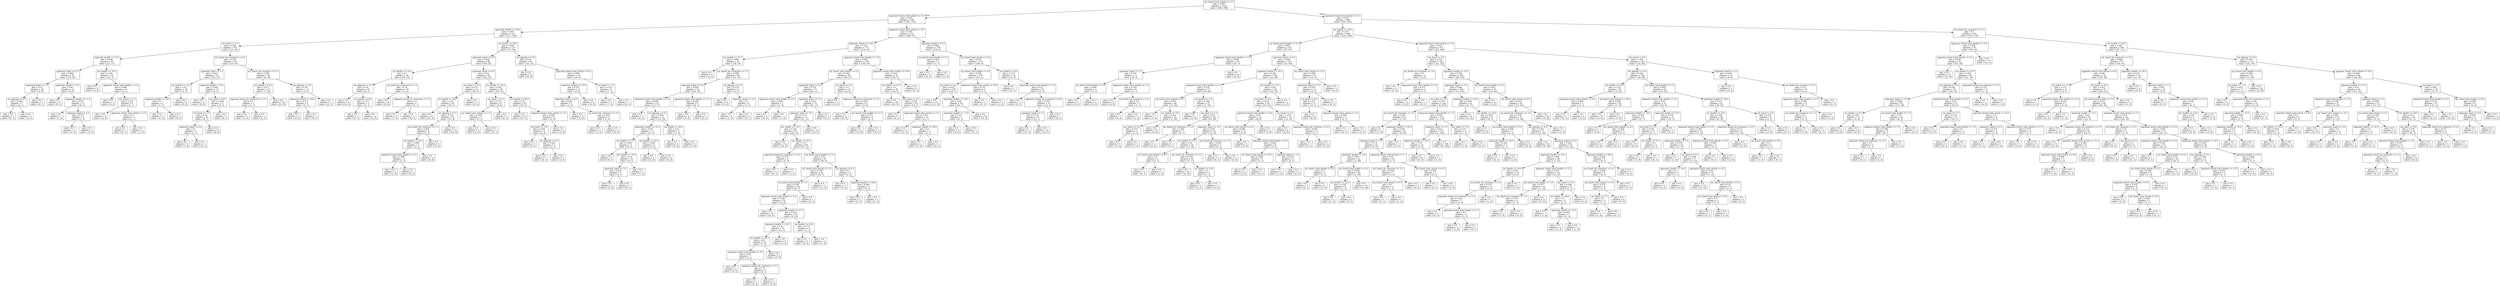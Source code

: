 digraph Tree {
node [shape=box] ;
0 [label="my_board_total_attack <= 3.5\ngini = 0.495\nsamples = 1434\nvalue = [644, 790]"] ;
1 [label="opponent_board_total_attack <= 4.5\ngini = 0.407\nsamples = 546\nvalue = [391, 155]"] ;
0 -> 1 [labeldistance=2.5, labelangle=45, headlabel="True"] ;
2 [label="opponent_health <= 20.5\ngini = 0.499\nsamples = 215\nvalue = [111, 104]"] ;
1 -> 2 ;
3 [label="my_hand <= 2.5\ngini = 0.464\nsamples = 101\nvalue = [37, 64]"] ;
2 -> 3 ;
4 [label="opponent_health <= 13.5\ngini = 0.489\nsamples = 40\nvalue = [23, 17]"] ;
3 -> 4 ;
5 [label="opponent_hand <= 2.5\ngini = 0.486\nsamples = 24\nvalue = [10, 14]"] ;
4 -> 5 ;
6 [label="opponent_hand <= 0.5\ngini = 0.32\nsamples = 10\nvalue = [2, 8]"] ;
5 -> 6 ;
7 [label="me_playing <= 0.5\ngini = 0.444\nsamples = 3\nvalue = [2, 1]"] ;
6 -> 7 ;
8 [label="gini = 0.0\nsamples = 1\nvalue = [0, 1]"] ;
7 -> 8 ;
9 [label="gini = 0.0\nsamples = 2\nvalue = [2, 0]"] ;
7 -> 9 ;
10 [label="gini = 0.0\nsamples = 7\nvalue = [0, 7]"] ;
6 -> 10 ;
11 [label="opponent_health <= 4.5\ngini = 0.49\nsamples = 14\nvalue = [8, 6]"] ;
5 -> 11 ;
12 [label="gini = 0.0\nsamples = 3\nvalue = [0, 3]"] ;
11 -> 12 ;
13 [label="opponent_health <= 11.0\ngini = 0.397\nsamples = 11\nvalue = [8, 3]"] ;
11 -> 13 ;
14 [label="gini = 0.0\nsamples = 7\nvalue = [7, 0]"] ;
13 -> 14 ;
15 [label="opponent_hand <= 4.5\ngini = 0.375\nsamples = 4\nvalue = [1, 3]"] ;
13 -> 15 ;
16 [label="gini = 0.0\nsamples = 1\nvalue = [1, 0]"] ;
15 -> 16 ;
17 [label="gini = 0.0\nsamples = 3\nvalue = [0, 3]"] ;
15 -> 17 ;
18 [label="my_health <= 21.0\ngini = 0.305\nsamples = 16\nvalue = [13, 3]"] ;
4 -> 18 ;
19 [label="gini = 0.0\nsamples = 8\nvalue = [8, 0]"] ;
18 -> 19 ;
20 [label="opponent_board_total_health <= 1.0\ngini = 0.469\nsamples = 8\nvalue = [5, 3]"] ;
18 -> 20 ;
21 [label="gini = 0.0\nsamples = 2\nvalue = [0, 2]"] ;
20 -> 21 ;
22 [label="my_hand <= 1.5\ngini = 0.278\nsamples = 6\nvalue = [5, 1]"] ;
20 -> 22 ;
23 [label="gini = 0.0\nsamples = 4\nvalue = [4, 0]"] ;
22 -> 23 ;
24 [label="opponent_board_total_attack <= 3.5\ngini = 0.5\nsamples = 2\nvalue = [1, 1]"] ;
22 -> 24 ;
25 [label="gini = 0.0\nsamples = 1\nvalue = [0, 1]"] ;
24 -> 25 ;
26 [label="gini = 0.0\nsamples = 1\nvalue = [1, 0]"] ;
24 -> 26 ;
27 [label="my_board_nb_creatures <= 0.5\ngini = 0.354\nsamples = 61\nvalue = [14, 47]"] ;
3 -> 27 ;
28 [label="opponent_hand <= 3.5\ngini = 0.491\nsamples = 23\nvalue = [10, 13]"] ;
27 -> 28 ;
29 [label="my_health <= 13.5\ngini = 0.18\nsamples = 10\nvalue = [1, 9]"] ;
28 -> 29 ;
30 [label="opponent_health <= 19.5\ngini = 0.5\nsamples = 2\nvalue = [1, 1]"] ;
29 -> 30 ;
31 [label="gini = 0.0\nsamples = 1\nvalue = [1, 0]"] ;
30 -> 31 ;
32 [label="gini = 0.0\nsamples = 1\nvalue = [0, 1]"] ;
30 -> 32 ;
33 [label="gini = 0.0\nsamples = 8\nvalue = [0, 8]"] ;
29 -> 33 ;
34 [label="opponent_health <= 8.5\ngini = 0.426\nsamples = 13\nvalue = [9, 4]"] ;
28 -> 34 ;
35 [label="gini = 0.0\nsamples = 2\nvalue = [0, 2]"] ;
34 -> 35 ;
36 [label="my_hand <= 8.0\ngini = 0.298\nsamples = 11\nvalue = [9, 2]"] ;
34 -> 36 ;
37 [label="my_hand <= 3.5\ngini = 0.18\nsamples = 10\nvalue = [9, 1]"] ;
36 -> 37 ;
38 [label="opponent_hand <= 5.0\ngini = 0.5\nsamples = 2\nvalue = [1, 1]"] ;
37 -> 38 ;
39 [label="gini = 0.0\nsamples = 1\nvalue = [1, 0]"] ;
38 -> 39 ;
40 [label="gini = 0.0\nsamples = 1\nvalue = [0, 1]"] ;
38 -> 40 ;
41 [label="gini = 0.0\nsamples = 8\nvalue = [8, 0]"] ;
37 -> 41 ;
42 [label="gini = 0.0\nsamples = 1\nvalue = [0, 1]"] ;
36 -> 42 ;
43 [label="my_board_nb_creatures <= 1.5\ngini = 0.188\nsamples = 38\nvalue = [4, 34]"] ;
27 -> 43 ;
44 [label="my_health <= 8.0\ngini = 0.071\nsamples = 27\nvalue = [1, 26]"] ;
43 -> 44 ;
45 [label="opponent_board_nb_creatures <= 1.0\ngini = 0.5\nsamples = 2\nvalue = [1, 1]"] ;
44 -> 45 ;
46 [label="gini = 0.0\nsamples = 1\nvalue = [1, 0]"] ;
45 -> 46 ;
47 [label="gini = 0.0\nsamples = 1\nvalue = [0, 1]"] ;
45 -> 47 ;
48 [label="gini = 0.0\nsamples = 25\nvalue = [0, 25]"] ;
44 -> 48 ;
49 [label="me_playing <= 0.5\ngini = 0.397\nsamples = 11\nvalue = [3, 8]"] ;
43 -> 49 ;
50 [label="opponent_health <= 18.0\ngini = 0.375\nsamples = 4\nvalue = [3, 1]"] ;
49 -> 50 ;
51 [label="gini = 0.0\nsamples = 3\nvalue = [3, 0]"] ;
50 -> 51 ;
52 [label="gini = 0.0\nsamples = 1\nvalue = [0, 1]"] ;
50 -> 52 ;
53 [label="gini = 0.0\nsamples = 7\nvalue = [0, 7]"] ;
49 -> 53 ;
54 [label="my_health <= 28.5\ngini = 0.456\nsamples = 114\nvalue = [74, 40]"] ;
2 -> 54 ;
55 [label="opponent_hand <= 2.5\ngini = 0.404\nsamples = 89\nvalue = [64, 25]"] ;
54 -> 55 ;
56 [label="my_health <= 14.0\ngini = 0.5\nsamples = 20\nvalue = [10, 10]"] ;
55 -> 56 ;
57 [label="me_playing <= 0.5\ngini = 0.18\nsamples = 10\nvalue = [9, 1]"] ;
56 -> 57 ;
58 [label="gini = 0.0\nsamples = 6\nvalue = [6, 0]"] ;
57 -> 58 ;
59 [label="my_health <= 8.0\ngini = 0.375\nsamples = 4\nvalue = [3, 1]"] ;
57 -> 59 ;
60 [label="gini = 0.0\nsamples = 1\nvalue = [0, 1]"] ;
59 -> 60 ;
61 [label="gini = 0.0\nsamples = 3\nvalue = [3, 0]"] ;
59 -> 61 ;
62 [label="my_board_nb_creatures <= 1.5\ngini = 0.18\nsamples = 10\nvalue = [1, 9]"] ;
56 -> 62 ;
63 [label="gini = 0.0\nsamples = 8\nvalue = [0, 8]"] ;
62 -> 63 ;
64 [label="opponent_board_nb_creatures <= 1.5\ngini = 0.5\nsamples = 2\nvalue = [1, 1]"] ;
62 -> 64 ;
65 [label="gini = 0.0\nsamples = 1\nvalue = [1, 0]"] ;
64 -> 65 ;
66 [label="gini = 0.0\nsamples = 1\nvalue = [0, 1]"] ;
64 -> 66 ;
67 [label="opponent_hand <= 4.5\ngini = 0.34\nsamples = 69\nvalue = [54, 15]"] ;
55 -> 67 ;
68 [label="my_hand <= 6.5\ngini = 0.214\nsamples = 41\nvalue = [36, 5]"] ;
67 -> 68 ;
69 [label="my_health <= 20.5\ngini = 0.18\nsamples = 40\nvalue = [36, 4]"] ;
68 -> 69 ;
70 [label="gini = 0.0\nsamples = 21\nvalue = [21, 0]"] ;
69 -> 70 ;
71 [label="me_playing <= 0.5\ngini = 0.332\nsamples = 19\nvalue = [15, 4]"] ;
69 -> 71 ;
72 [label="my_board_nb_creatures <= 1.5\ngini = 0.494\nsamples = 9\nvalue = [5, 4]"] ;
71 -> 72 ;
73 [label="my_health <= 23.5\ngini = 0.408\nsamples = 7\nvalue = [5, 2]"] ;
72 -> 73 ;
74 [label="opponent_board_total_health <= 2.5\ngini = 0.444\nsamples = 3\nvalue = [1, 2]"] ;
73 -> 74 ;
75 [label="gini = 0.0\nsamples = 1\nvalue = [1, 0]"] ;
74 -> 75 ;
76 [label="gini = 0.0\nsamples = 2\nvalue = [0, 2]"] ;
74 -> 76 ;
77 [label="gini = 0.0\nsamples = 4\nvalue = [4, 0]"] ;
73 -> 77 ;
78 [label="gini = 0.0\nsamples = 2\nvalue = [0, 2]"] ;
72 -> 78 ;
79 [label="gini = 0.0\nsamples = 10\nvalue = [10, 0]"] ;
71 -> 79 ;
80 [label="gini = 0.0\nsamples = 1\nvalue = [0, 1]"] ;
68 -> 80 ;
81 [label="my_health <= 16.5\ngini = 0.459\nsamples = 28\nvalue = [18, 10]"] ;
67 -> 81 ;
82 [label="my_hand <= 5.5\ngini = 0.375\nsamples = 8\nvalue = [2, 6]"] ;
81 -> 82 ;
83 [label="my_board_total_attack <= 1.0\ngini = 0.444\nsamples = 3\nvalue = [2, 1]"] ;
82 -> 83 ;
84 [label="gini = 0.0\nsamples = 2\nvalue = [2, 0]"] ;
83 -> 84 ;
85 [label="gini = 0.0\nsamples = 1\nvalue = [0, 1]"] ;
83 -> 85 ;
86 [label="gini = 0.0\nsamples = 5\nvalue = [0, 5]"] ;
82 -> 86 ;
87 [label="my_health <= 26.5\ngini = 0.32\nsamples = 20\nvalue = [16, 4]"] ;
81 -> 87 ;
88 [label="gini = 0.0\nsamples = 11\nvalue = [11, 0]"] ;
87 -> 88 ;
89 [label="opponent_board_total_attack <= 3.5\ngini = 0.494\nsamples = 9\nvalue = [5, 4]"] ;
87 -> 89 ;
90 [label="my_hand <= 5.0\ngini = 0.444\nsamples = 6\nvalue = [2, 4]"] ;
89 -> 90 ;
91 [label="gini = 0.0\nsamples = 3\nvalue = [0, 3]"] ;
90 -> 91 ;
92 [label="me_playing <= 0.5\ngini = 0.444\nsamples = 3\nvalue = [2, 1]"] ;
90 -> 92 ;
93 [label="gini = 0.0\nsamples = 1\nvalue = [0, 1]"] ;
92 -> 93 ;
94 [label="gini = 0.0\nsamples = 2\nvalue = [2, 0]"] ;
92 -> 94 ;
95 [label="gini = 0.0\nsamples = 3\nvalue = [3, 0]"] ;
89 -> 95 ;
96 [label="me_playing <= 0.5\ngini = 0.48\nsamples = 25\nvalue = [10, 15]"] ;
54 -> 96 ;
97 [label="gini = 0.0\nsamples = 6\nvalue = [0, 6]"] ;
96 -> 97 ;
98 [label="opponent_board_total_attack <= 0.5\ngini = 0.499\nsamples = 19\nvalue = [10, 9]"] ;
96 -> 98 ;
99 [label="opponent_health <= 27.0\ngini = 0.397\nsamples = 11\nvalue = [3, 8]"] ;
98 -> 99 ;
100 [label="opponent_hand <= 4.5\ngini = 0.48\nsamples = 5\nvalue = [3, 2]"] ;
99 -> 100 ;
101 [label="gini = 0.0\nsamples = 2\nvalue = [2, 0]"] ;
100 -> 101 ;
102 [label="my_board_nb_creatures <= 0.5\ngini = 0.444\nsamples = 3\nvalue = [1, 2]"] ;
100 -> 102 ;
103 [label="gini = 0.0\nsamples = 1\nvalue = [1, 0]"] ;
102 -> 103 ;
104 [label="gini = 0.0\nsamples = 2\nvalue = [0, 2]"] ;
102 -> 104 ;
105 [label="gini = 0.0\nsamples = 6\nvalue = [0, 6]"] ;
99 -> 105 ;
106 [label="my_hand <= 7.5\ngini = 0.219\nsamples = 8\nvalue = [7, 1]"] ;
98 -> 106 ;
107 [label="gini = 0.0\nsamples = 7\nvalue = [7, 0]"] ;
106 -> 107 ;
108 [label="gini = 0.0\nsamples = 1\nvalue = [0, 1]"] ;
106 -> 108 ;
109 [label="opponent_board_total_attack <= 8.5\ngini = 0.261\nsamples = 331\nvalue = [280, 51]"] ;
1 -> 109 ;
110 [label="opponent_health <= 16.5\ngini = 0.374\nsamples = 173\nvalue = [130, 43]"] ;
109 -> 110 ;
111 [label="my_health <= 11.5\ngini = 0.488\nsamples = 45\nvalue = [26, 19]"] ;
110 -> 111 ;
112 [label="gini = 0.0\nsamples = 5\nvalue = [5, 0]"] ;
111 -> 112 ;
113 [label="my_board_nb_creatures <= 1.5\ngini = 0.499\nsamples = 40\nvalue = [21, 19]"] ;
111 -> 113 ;
114 [label="opponent_hand <= 4.5\ngini = 0.484\nsamples = 34\nvalue = [20, 14]"] ;
113 -> 114 ;
115 [label="opponent_board_total_health <= 4.5\ngini = 0.499\nsamples = 25\nvalue = [12, 13]"] ;
114 -> 115 ;
116 [label="gini = 0.0\nsamples = 3\nvalue = [0, 3]"] ;
115 -> 116 ;
117 [label="me_playing <= 0.5\ngini = 0.496\nsamples = 22\nvalue = [12, 10]"] ;
115 -> 117 ;
118 [label="opponent_health <= 12.5\ngini = 0.457\nsamples = 17\nvalue = [11, 6]"] ;
117 -> 118 ;
119 [label="my_health <= 13.5\ngini = 0.298\nsamples = 11\nvalue = [9, 2]"] ;
118 -> 119 ;
120 [label="gini = 0.0\nsamples = 1\nvalue = [0, 1]"] ;
119 -> 120 ;
121 [label="my_health <= 16.5\ngini = 0.18\nsamples = 10\nvalue = [9, 1]"] ;
119 -> 121 ;
122 [label="opponent_hand <= 2.5\ngini = 0.444\nsamples = 3\nvalue = [2, 1]"] ;
121 -> 122 ;
123 [label="gini = 0.0\nsamples = 2\nvalue = [2, 0]"] ;
122 -> 123 ;
124 [label="gini = 0.0\nsamples = 1\nvalue = [0, 1]"] ;
122 -> 124 ;
125 [label="gini = 0.0\nsamples = 7\nvalue = [7, 0]"] ;
121 -> 125 ;
126 [label="my_health <= 18.5\ngini = 0.444\nsamples = 6\nvalue = [2, 4]"] ;
118 -> 126 ;
127 [label="gini = 0.0\nsamples = 2\nvalue = [2, 0]"] ;
126 -> 127 ;
128 [label="gini = 0.0\nsamples = 4\nvalue = [0, 4]"] ;
126 -> 128 ;
129 [label="my_health <= 20.5\ngini = 0.32\nsamples = 5\nvalue = [1, 4]"] ;
117 -> 129 ;
130 [label="gini = 0.0\nsamples = 4\nvalue = [0, 4]"] ;
129 -> 130 ;
131 [label="gini = 0.0\nsamples = 1\nvalue = [1, 0]"] ;
129 -> 131 ;
132 [label="opponent_board_total_health <= 11.5\ngini = 0.198\nsamples = 9\nvalue = [8, 1]"] ;
114 -> 132 ;
133 [label="gini = 0.0\nsamples = 8\nvalue = [8, 0]"] ;
132 -> 133 ;
134 [label="gini = 0.0\nsamples = 1\nvalue = [0, 1]"] ;
132 -> 134 ;
135 [label="me_playing <= 0.5\ngini = 0.278\nsamples = 6\nvalue = [1, 5]"] ;
113 -> 135 ;
136 [label="gini = 0.0\nsamples = 4\nvalue = [0, 4]"] ;
135 -> 136 ;
137 [label="opponent_hand <= 3.0\ngini = 0.5\nsamples = 2\nvalue = [1, 1]"] ;
135 -> 137 ;
138 [label="gini = 0.0\nsamples = 1\nvalue = [1, 0]"] ;
137 -> 138 ;
139 [label="gini = 0.0\nsamples = 1\nvalue = [0, 1]"] ;
137 -> 139 ;
140 [label="opponent_board_total_health <= 7.5\ngini = 0.305\nsamples = 128\nvalue = [104, 24]"] ;
110 -> 140 ;
141 [label="my_board_total_health <= 4.5\ngini = 0.361\nsamples = 89\nvalue = [68, 21]"] ;
140 -> 141 ;
142 [label="opponent_hand <= 0.5\ngini = 0.314\nsamples = 77\nvalue = [62, 15]"] ;
141 -> 142 ;
143 [label="opponent_board_total_health <= 6.5\ngini = 0.444\nsamples = 3\nvalue = [1, 2]"] ;
142 -> 143 ;
144 [label="gini = 0.0\nsamples = 2\nvalue = [0, 2]"] ;
143 -> 144 ;
145 [label="gini = 0.0\nsamples = 1\nvalue = [1, 0]"] ;
143 -> 145 ;
146 [label="opponent_hand <= 7.5\ngini = 0.29\nsamples = 74\nvalue = [61, 13]"] ;
142 -> 146 ;
147 [label="opponent_hand <= 5.5\ngini = 0.275\nsamples = 73\nvalue = [61, 12]"] ;
146 -> 147 ;
148 [label="my_health <= 13.5\ngini = 0.316\nsamples = 61\nvalue = [49, 12]"] ;
147 -> 148 ;
149 [label="gini = 0.0\nsamples = 12\nvalue = [12, 0]"] ;
148 -> 149 ;
150 [label="my_health <= 14.5\ngini = 0.37\nsamples = 49\nvalue = [37, 12]"] ;
148 -> 150 ;
151 [label="opponent_board_nb_creatures <= 6.0\ngini = 0.375\nsamples = 4\nvalue = [1, 3]"] ;
150 -> 151 ;
152 [label="gini = 0.0\nsamples = 3\nvalue = [0, 3]"] ;
151 -> 152 ;
153 [label="gini = 0.0\nsamples = 1\nvalue = [1, 0]"] ;
151 -> 153 ;
154 [label="my_board_total_health <= 3.5\ngini = 0.32\nsamples = 45\nvalue = [36, 9]"] ;
150 -> 154 ;
155 [label="my_board_total_attack <= 1.5\ngini = 0.283\nsamples = 41\nvalue = [34, 7]"] ;
154 -> 155 ;
156 [label="my_board_total_health <= 1.5\ngini = 0.358\nsamples = 30\nvalue = [23, 7]"] ;
155 -> 156 ;
157 [label="opponent_board_total_attack <= 5.5\ngini = 0.328\nsamples = 29\nvalue = [23, 6]"] ;
156 -> 157 ;
158 [label="gini = 0.0\nsamples = 10\nvalue = [10, 0]"] ;
157 -> 158 ;
159 [label="opponent_health <= 27.5\ngini = 0.432\nsamples = 19\nvalue = [13, 6]"] ;
157 -> 159 ;
160 [label="opponent_health <= 24.5\ngini = 0.32\nsamples = 15\nvalue = [12, 3]"] ;
159 -> 160 ;
161 [label="my_health <= 25.5\ngini = 0.42\nsamples = 10\nvalue = [7, 3]"] ;
160 -> 161 ;
162 [label="opponent_board_total_health <= 5.5\ngini = 0.49\nsamples = 7\nvalue = [4, 3]"] ;
161 -> 162 ;
163 [label="gini = 0.0\nsamples = 2\nvalue = [0, 2]"] ;
162 -> 163 ;
164 [label="opponent_board_nb_creatures <= 2.5\ngini = 0.32\nsamples = 5\nvalue = [4, 1]"] ;
162 -> 164 ;
165 [label="gini = 0.0\nsamples = 1\nvalue = [0, 1]"] ;
164 -> 165 ;
166 [label="gini = 0.0\nsamples = 4\nvalue = [4, 0]"] ;
164 -> 166 ;
167 [label="gini = 0.0\nsamples = 3\nvalue = [3, 0]"] ;
161 -> 167 ;
168 [label="gini = 0.0\nsamples = 5\nvalue = [5, 0]"] ;
160 -> 168 ;
169 [label="my_health <= 23.0\ngini = 0.375\nsamples = 4\nvalue = [1, 3]"] ;
159 -> 169 ;
170 [label="gini = 0.0\nsamples = 3\nvalue = [0, 3]"] ;
169 -> 170 ;
171 [label="gini = 0.0\nsamples = 1\nvalue = [1, 0]"] ;
169 -> 171 ;
172 [label="gini = 0.0\nsamples = 1\nvalue = [0, 1]"] ;
156 -> 172 ;
173 [label="gini = 0.0\nsamples = 11\nvalue = [11, 0]"] ;
155 -> 173 ;
174 [label="me_playing <= 0.5\ngini = 0.5\nsamples = 4\nvalue = [2, 2]"] ;
154 -> 174 ;
175 [label="gini = 0.0\nsamples = 1\nvalue = [1, 0]"] ;
174 -> 175 ;
176 [label="opponent_health <= 29.0\ngini = 0.444\nsamples = 3\nvalue = [1, 2]"] ;
174 -> 176 ;
177 [label="gini = 0.0\nsamples = 2\nvalue = [0, 2]"] ;
176 -> 177 ;
178 [label="gini = 0.0\nsamples = 1\nvalue = [1, 0]"] ;
176 -> 178 ;
179 [label="gini = 0.0\nsamples = 12\nvalue = [12, 0]"] ;
147 -> 179 ;
180 [label="gini = 0.0\nsamples = 1\nvalue = [0, 1]"] ;
146 -> 180 ;
181 [label="my_hand <= 2.5\ngini = 0.5\nsamples = 12\nvalue = [6, 6]"] ;
141 -> 181 ;
182 [label="gini = 0.0\nsamples = 3\nvalue = [3, 0]"] ;
181 -> 182 ;
183 [label="opponent_board_nb_creatures <= 2.5\ngini = 0.444\nsamples = 9\nvalue = [3, 6]"] ;
181 -> 183 ;
184 [label="gini = 0.0\nsamples = 5\nvalue = [0, 5]"] ;
183 -> 184 ;
185 [label="my_board_total_health <= 11.5\ngini = 0.375\nsamples = 4\nvalue = [3, 1]"] ;
183 -> 185 ;
186 [label="gini = 0.0\nsamples = 3\nvalue = [3, 0]"] ;
185 -> 186 ;
187 [label="gini = 0.0\nsamples = 1\nvalue = [0, 1]"] ;
185 -> 187 ;
188 [label="opponent_board_total_health <= 18.0\ngini = 0.142\nsamples = 39\nvalue = [36, 3]"] ;
140 -> 188 ;
189 [label="my_health <= 21.5\ngini = 0.1\nsamples = 38\nvalue = [36, 2]"] ;
188 -> 189 ;
190 [label="gini = 0.0\nsamples = 24\nvalue = [24, 0]"] ;
189 -> 190 ;
191 [label="my_hand <= 2.5\ngini = 0.245\nsamples = 14\nvalue = [12, 2]"] ;
189 -> 191 ;
192 [label="gini = 0.0\nsamples = 1\nvalue = [0, 1]"] ;
191 -> 192 ;
193 [label="opponent_board_total_attack <= 7.5\ngini = 0.142\nsamples = 13\nvalue = [12, 1]"] ;
191 -> 193 ;
194 [label="gini = 0.0\nsamples = 11\nvalue = [11, 0]"] ;
193 -> 194 ;
195 [label="opponent_health <= 29.0\ngini = 0.5\nsamples = 2\nvalue = [1, 1]"] ;
193 -> 195 ;
196 [label="gini = 0.0\nsamples = 1\nvalue = [1, 0]"] ;
195 -> 196 ;
197 [label="gini = 0.0\nsamples = 1\nvalue = [0, 1]"] ;
195 -> 197 ;
198 [label="gini = 0.0\nsamples = 1\nvalue = [0, 1]"] ;
188 -> 198 ;
199 [label="opponent_health <= 4.5\ngini = 0.096\nsamples = 158\nvalue = [150, 8]"] ;
109 -> 199 ;
200 [label="my_board_total_health <= 3.5\ngini = 0.444\nsamples = 3\nvalue = [1, 2]"] ;
199 -> 200 ;
201 [label="gini = 0.0\nsamples = 2\nvalue = [0, 2]"] ;
200 -> 201 ;
202 [label="gini = 0.0\nsamples = 1\nvalue = [1, 0]"] ;
200 -> 202 ;
203 [label="my_board_total_attack <= 2.5\ngini = 0.074\nsamples = 155\nvalue = [149, 6]"] ;
199 -> 203 ;
204 [label="my_board_total_health <= 4.5\ngini = 0.028\nsamples = 139\nvalue = [137, 2]"] ;
203 -> 204 ;
205 [label="my_hand <= 6.5\ngini = 0.015\nsamples = 135\nvalue = [134, 1]"] ;
204 -> 205 ;
206 [label="gini = 0.0\nsamples = 111\nvalue = [111, 0]"] ;
205 -> 206 ;
207 [label="opponent_health <= 19.5\ngini = 0.08\nsamples = 24\nvalue = [23, 1]"] ;
205 -> 207 ;
208 [label="opponent_health <= 17.0\ngini = 0.32\nsamples = 5\nvalue = [4, 1]"] ;
207 -> 208 ;
209 [label="gini = 0.0\nsamples = 4\nvalue = [4, 0]"] ;
208 -> 209 ;
210 [label="gini = 0.0\nsamples = 1\nvalue = [0, 1]"] ;
208 -> 210 ;
211 [label="gini = 0.0\nsamples = 19\nvalue = [19, 0]"] ;
207 -> 211 ;
212 [label="opponent_board_total_attack <= 10.0\ngini = 0.375\nsamples = 4\nvalue = [3, 1]"] ;
204 -> 212 ;
213 [label="gini = 0.0\nsamples = 1\nvalue = [0, 1]"] ;
212 -> 213 ;
214 [label="gini = 0.0\nsamples = 3\nvalue = [3, 0]"] ;
212 -> 214 ;
215 [label="my_health <= 8.5\ngini = 0.375\nsamples = 16\nvalue = [12, 4]"] ;
203 -> 215 ;
216 [label="gini = 0.0\nsamples = 1\nvalue = [0, 1]"] ;
215 -> 216 ;
217 [label="opponent_board_total_health <= 7.0\ngini = 0.32\nsamples = 15\nvalue = [12, 3]"] ;
215 -> 217 ;
218 [label="gini = 0.0\nsamples = 1\nvalue = [0, 1]"] ;
217 -> 218 ;
219 [label="opponent_board_nb_creatures <= 6.0\ngini = 0.245\nsamples = 14\nvalue = [12, 2]"] ;
217 -> 219 ;
220 [label="opponent_hand <= 1.5\ngini = 0.142\nsamples = 13\nvalue = [12, 1]"] ;
219 -> 220 ;
221 [label="gini = 0.0\nsamples = 1\nvalue = [0, 1]"] ;
220 -> 221 ;
222 [label="gini = 0.0\nsamples = 12\nvalue = [12, 0]"] ;
220 -> 222 ;
223 [label="gini = 0.0\nsamples = 1\nvalue = [0, 1]"] ;
219 -> 223 ;
224 [label="opponent_board_total_attack <= 5.5\ngini = 0.407\nsamples = 888\nvalue = [253, 635]"] ;
0 -> 224 [labeldistance=2.5, labelangle=-45, headlabel="False"] ;
225 [label="my_health <= 16.5\ngini = 0.297\nsamples = 606\nvalue = [110, 496]"] ;
224 -> 225 ;
226 [label="my_board_total_health <= 4.5\ngini = 0.455\nsamples = 134\nvalue = [47, 87]"] ;
225 -> 226 ;
227 [label="opponent_board_total_health <= 1.5\ngini = 0.266\nsamples = 19\nvalue = [16, 3]"] ;
226 -> 227 ;
228 [label="opponent_hand <= 1.5\ngini = 0.397\nsamples = 11\nvalue = [8, 3]"] ;
227 -> 228 ;
229 [label="my_board_total_health <= 2.5\ngini = 0.444\nsamples = 3\nvalue = [1, 2]"] ;
228 -> 229 ;
230 [label="gini = 0.0\nsamples = 1\nvalue = [1, 0]"] ;
229 -> 230 ;
231 [label="gini = 0.0\nsamples = 2\nvalue = [0, 2]"] ;
229 -> 231 ;
232 [label="opponent_board_total_attack <= 1.5\ngini = 0.219\nsamples = 8\nvalue = [7, 1]"] ;
228 -> 232 ;
233 [label="gini = 0.0\nsamples = 6\nvalue = [6, 0]"] ;
232 -> 233 ;
234 [label="my_board_nb_creatures <= 3.0\ngini = 0.5\nsamples = 2\nvalue = [1, 1]"] ;
232 -> 234 ;
235 [label="gini = 0.0\nsamples = 1\nvalue = [0, 1]"] ;
234 -> 235 ;
236 [label="gini = 0.0\nsamples = 1\nvalue = [1, 0]"] ;
234 -> 236 ;
237 [label="gini = 0.0\nsamples = 8\nvalue = [8, 0]"] ;
227 -> 237 ;
238 [label="opponent_hand <= 4.5\ngini = 0.394\nsamples = 115\nvalue = [31, 84]"] ;
226 -> 238 ;
239 [label="opponent_health <= 25.5\ngini = 0.329\nsamples = 101\nvalue = [21, 80]"] ;
238 -> 239 ;
240 [label="opponent_board_total_health <= 1.5\ngini = 0.216\nsamples = 73\nvalue = [9, 64]"] ;
239 -> 240 ;
241 [label="my_board_total_attack <= 4.5\ngini = 0.083\nsamples = 46\nvalue = [2, 44]"] ;
240 -> 241 ;
242 [label="gini = 0.0\nsamples = 1\nvalue = [1, 0]"] ;
241 -> 242 ;
243 [label="my_health <= 5.0\ngini = 0.043\nsamples = 45\nvalue = [1, 44]"] ;
241 -> 243 ;
244 [label="my_hand <= 5.5\ngini = 0.375\nsamples = 4\nvalue = [1, 3]"] ;
243 -> 244 ;
245 [label="gini = 0.0\nsamples = 3\nvalue = [0, 3]"] ;
244 -> 245 ;
246 [label="gini = 0.0\nsamples = 1\nvalue = [1, 0]"] ;
244 -> 246 ;
247 [label="gini = 0.0\nsamples = 41\nvalue = [0, 41]"] ;
243 -> 247 ;
248 [label="my_health <= 2.5\ngini = 0.384\nsamples = 27\nvalue = [7, 20]"] ;
240 -> 248 ;
249 [label="gini = 0.0\nsamples = 1\nvalue = [1, 0]"] ;
248 -> 249 ;
250 [label="my_hand <= 1.5\ngini = 0.355\nsamples = 26\nvalue = [6, 20]"] ;
248 -> 250 ;
251 [label="my_board_nb_creatures <= 3.5\ngini = 0.444\nsamples = 3\nvalue = [2, 1]"] ;
250 -> 251 ;
252 [label="gini = 0.0\nsamples = 2\nvalue = [2, 0]"] ;
251 -> 252 ;
253 [label="gini = 0.0\nsamples = 1\nvalue = [0, 1]"] ;
251 -> 253 ;
254 [label="opponent_hand <= 3.5\ngini = 0.287\nsamples = 23\nvalue = [4, 19]"] ;
250 -> 254 ;
255 [label="my_health <= 6.5\ngini = 0.18\nsamples = 20\nvalue = [2, 18]"] ;
254 -> 255 ;
256 [label="my_board_total_health <= 8.5\ngini = 0.5\nsamples = 2\nvalue = [1, 1]"] ;
255 -> 256 ;
257 [label="gini = 0.0\nsamples = 1\nvalue = [0, 1]"] ;
256 -> 257 ;
258 [label="gini = 0.0\nsamples = 1\nvalue = [1, 0]"] ;
256 -> 258 ;
259 [label="my_board_nb_creatures <= 5.5\ngini = 0.105\nsamples = 18\nvalue = [1, 17]"] ;
255 -> 259 ;
260 [label="gini = 0.0\nsamples = 16\nvalue = [0, 16]"] ;
259 -> 260 ;
261 [label="my_health <= 13.0\ngini = 0.5\nsamples = 2\nvalue = [1, 1]"] ;
259 -> 261 ;
262 [label="gini = 0.0\nsamples = 1\nvalue = [0, 1]"] ;
261 -> 262 ;
263 [label="gini = 0.0\nsamples = 1\nvalue = [1, 0]"] ;
261 -> 263 ;
264 [label="my_board_nb_creatures <= 3.5\ngini = 0.444\nsamples = 3\nvalue = [2, 1]"] ;
254 -> 264 ;
265 [label="gini = 0.0\nsamples = 1\nvalue = [0, 1]"] ;
264 -> 265 ;
266 [label="gini = 0.0\nsamples = 2\nvalue = [2, 0]"] ;
264 -> 266 ;
267 [label="my_health <= 15.5\ngini = 0.49\nsamples = 28\nvalue = [12, 16]"] ;
239 -> 267 ;
268 [label="my_hand <= 4.5\ngini = 0.473\nsamples = 26\nvalue = [10, 16]"] ;
267 -> 268 ;
269 [label="opponent_board_total_health <= 4.0\ngini = 0.49\nsamples = 14\nvalue = [8, 6]"] ;
268 -> 269 ;
270 [label="my_board_total_attack <= 6.5\ngini = 0.496\nsamples = 11\nvalue = [5, 6]"] ;
269 -> 270 ;
271 [label="gini = 0.0\nsamples = 2\nvalue = [2, 0]"] ;
270 -> 271 ;
272 [label="opponent_board_total_health <= 0.5\ngini = 0.444\nsamples = 9\nvalue = [3, 6]"] ;
270 -> 272 ;
273 [label="my_board_total_attack <= 10.5\ngini = 0.444\nsamples = 3\nvalue = [2, 1]"] ;
272 -> 273 ;
274 [label="gini = 0.0\nsamples = 2\nvalue = [2, 0]"] ;
273 -> 274 ;
275 [label="gini = 0.0\nsamples = 1\nvalue = [0, 1]"] ;
273 -> 275 ;
276 [label="opponent_hand <= 1.5\ngini = 0.278\nsamples = 6\nvalue = [1, 5]"] ;
272 -> 276 ;
277 [label="gini = 0.0\nsamples = 1\nvalue = [1, 0]"] ;
276 -> 277 ;
278 [label="gini = 0.0\nsamples = 5\nvalue = [0, 5]"] ;
276 -> 278 ;
279 [label="gini = 0.0\nsamples = 3\nvalue = [3, 0]"] ;
269 -> 279 ;
280 [label="my_hand <= 5.5\ngini = 0.278\nsamples = 12\nvalue = [2, 10]"] ;
268 -> 280 ;
281 [label="gini = 0.0\nsamples = 9\nvalue = [0, 9]"] ;
280 -> 281 ;
282 [label="opponent_board_nb_creatures <= 0.5\ngini = 0.444\nsamples = 3\nvalue = [2, 1]"] ;
280 -> 282 ;
283 [label="gini = 0.0\nsamples = 1\nvalue = [0, 1]"] ;
282 -> 283 ;
284 [label="gini = 0.0\nsamples = 2\nvalue = [2, 0]"] ;
282 -> 284 ;
285 [label="gini = 0.0\nsamples = 2\nvalue = [2, 0]"] ;
267 -> 285 ;
286 [label="my_board_total_attack <= 12.5\ngini = 0.408\nsamples = 14\nvalue = [10, 4]"] ;
238 -> 286 ;
287 [label="opponent_hand <= 7.5\ngini = 0.278\nsamples = 12\nvalue = [10, 2]"] ;
286 -> 287 ;
288 [label="my_hand <= 6.0\ngini = 0.165\nsamples = 11\nvalue = [10, 1]"] ;
287 -> 288 ;
289 [label="gini = 0.0\nsamples = 8\nvalue = [8, 0]"] ;
288 -> 289 ;
290 [label="opponent_board_total_attack <= 1.5\ngini = 0.444\nsamples = 3\nvalue = [2, 1]"] ;
288 -> 290 ;
291 [label="gini = 0.0\nsamples = 1\nvalue = [0, 1]"] ;
290 -> 291 ;
292 [label="gini = 0.0\nsamples = 2\nvalue = [2, 0]"] ;
290 -> 292 ;
293 [label="gini = 0.0\nsamples = 1\nvalue = [0, 1]"] ;
287 -> 293 ;
294 [label="gini = 0.0\nsamples = 2\nvalue = [0, 2]"] ;
286 -> 294 ;
295 [label="opponent_board_total_attack <= 3.5\ngini = 0.231\nsamples = 472\nvalue = [63, 409]"] ;
225 -> 295 ;
296 [label="my_hand <= 0.5\ngini = 0.161\nsamples = 352\nvalue = [31, 321]"] ;
295 -> 296 ;
297 [label="my_board_nb_creatures <= 3.0\ngini = 0.5\nsamples = 6\nvalue = [3, 3]"] ;
296 -> 297 ;
298 [label="gini = 0.0\nsamples = 2\nvalue = [0, 2]"] ;
297 -> 298 ;
299 [label="opponent_board_total_health <= 5.0\ngini = 0.375\nsamples = 4\nvalue = [3, 1]"] ;
297 -> 299 ;
300 [label="gini = 0.0\nsamples = 3\nvalue = [3, 0]"] ;
299 -> 300 ;
301 [label="gini = 0.0\nsamples = 1\nvalue = [0, 1]"] ;
299 -> 301 ;
302 [label="opponent_health <= 23.5\ngini = 0.149\nsamples = 346\nvalue = [28, 318]"] ;
296 -> 302 ;
303 [label="opponent_hand <= 7.5\ngini = 0.099\nsamples = 249\nvalue = [13, 236]"] ;
302 -> 303 ;
304 [label="my_hand <= 2.5\ngini = 0.076\nsamples = 228\nvalue = [9, 219]"] ;
303 -> 304 ;
305 [label="my_board_nb_creatures <= 1.5\ngini = 0.226\nsamples = 54\nvalue = [7, 47]"] ;
304 -> 305 ;
306 [label="gini = 0.0\nsamples = 1\nvalue = [1, 0]"] ;
305 -> 306 ;
307 [label="opponent_health <= 22.5\ngini = 0.201\nsamples = 53\nvalue = [6, 47]"] ;
305 -> 307 ;
308 [label="opponent_hand <= 5.5\ngini = 0.174\nsamples = 52\nvalue = [5, 47]"] ;
307 -> 308 ;
309 [label="opponent_health <= 5.0\ngini = 0.091\nsamples = 42\nvalue = [2, 40]"] ;
308 -> 309 ;
310 [label="my_board_total_health <= 4.0\ngini = 0.5\nsamples = 2\nvalue = [1, 1]"] ;
309 -> 310 ;
311 [label="gini = 0.0\nsamples = 1\nvalue = [0, 1]"] ;
310 -> 311 ;
312 [label="gini = 0.0\nsamples = 1\nvalue = [1, 0]"] ;
310 -> 312 ;
313 [label="my_board_total_health <= 4.5\ngini = 0.049\nsamples = 40\nvalue = [1, 39]"] ;
309 -> 313 ;
314 [label="my_health <= 22.0\ngini = 0.278\nsamples = 6\nvalue = [1, 5]"] ;
313 -> 314 ;
315 [label="gini = 0.0\nsamples = 1\nvalue = [1, 0]"] ;
314 -> 315 ;
316 [label="gini = 0.0\nsamples = 5\nvalue = [0, 5]"] ;
314 -> 316 ;
317 [label="gini = 0.0\nsamples = 34\nvalue = [0, 34]"] ;
313 -> 317 ;
318 [label="opponent_board_total_attack <= 1.5\ngini = 0.42\nsamples = 10\nvalue = [3, 7]"] ;
308 -> 318 ;
319 [label="my_board_nb_creatures <= 3.5\ngini = 0.245\nsamples = 7\nvalue = [1, 6]"] ;
318 -> 319 ;
320 [label="my_board_total_attack <= 6.5\ngini = 0.5\nsamples = 2\nvalue = [1, 1]"] ;
319 -> 320 ;
321 [label="gini = 0.0\nsamples = 1\nvalue = [0, 1]"] ;
320 -> 321 ;
322 [label="gini = 0.0\nsamples = 1\nvalue = [1, 0]"] ;
320 -> 322 ;
323 [label="gini = 0.0\nsamples = 5\nvalue = [0, 5]"] ;
319 -> 323 ;
324 [label="my_board_total_attack <= 6.5\ngini = 0.444\nsamples = 3\nvalue = [2, 1]"] ;
318 -> 324 ;
325 [label="gini = 0.0\nsamples = 1\nvalue = [0, 1]"] ;
324 -> 325 ;
326 [label="gini = 0.0\nsamples = 2\nvalue = [2, 0]"] ;
324 -> 326 ;
327 [label="gini = 0.0\nsamples = 1\nvalue = [1, 0]"] ;
307 -> 327 ;
328 [label="opponent_board_total_health <= 7.5\ngini = 0.023\nsamples = 174\nvalue = [2, 172]"] ;
304 -> 328 ;
329 [label="opponent_hand <= 1.5\ngini = 0.012\nsamples = 170\nvalue = [1, 169]"] ;
328 -> 329 ;
330 [label="opponent_health <= 20.5\ngini = 0.18\nsamples = 10\nvalue = [1, 9]"] ;
329 -> 330 ;
331 [label="gini = 0.0\nsamples = 9\nvalue = [0, 9]"] ;
330 -> 331 ;
332 [label="gini = 0.0\nsamples = 1\nvalue = [1, 0]"] ;
330 -> 332 ;
333 [label="gini = 0.0\nsamples = 160\nvalue = [0, 160]"] ;
329 -> 333 ;
334 [label="my_hand <= 3.5\ngini = 0.375\nsamples = 4\nvalue = [1, 3]"] ;
328 -> 334 ;
335 [label="gini = 0.0\nsamples = 1\nvalue = [1, 0]"] ;
334 -> 335 ;
336 [label="gini = 0.0\nsamples = 3\nvalue = [0, 3]"] ;
334 -> 336 ;
337 [label="opponent_health <= 18.5\ngini = 0.308\nsamples = 21\nvalue = [4, 17]"] ;
303 -> 337 ;
338 [label="gini = 0.0\nsamples = 12\nvalue = [0, 12]"] ;
337 -> 338 ;
339 [label="my_health <= 26.0\ngini = 0.494\nsamples = 9\nvalue = [4, 5]"] ;
337 -> 339 ;
340 [label="gini = 0.0\nsamples = 2\nvalue = [2, 0]"] ;
339 -> 340 ;
341 [label="my_board_total_health <= 5.5\ngini = 0.408\nsamples = 7\nvalue = [2, 5]"] ;
339 -> 341 ;
342 [label="opponent_health <= 20.5\ngini = 0.444\nsamples = 3\nvalue = [2, 1]"] ;
341 -> 342 ;
343 [label="gini = 0.0\nsamples = 1\nvalue = [0, 1]"] ;
342 -> 343 ;
344 [label="gini = 0.0\nsamples = 2\nvalue = [2, 0]"] ;
342 -> 344 ;
345 [label="gini = 0.0\nsamples = 4\nvalue = [0, 4]"] ;
341 -> 345 ;
346 [label="my_board_total_health <= 2.5\ngini = 0.261\nsamples = 97\nvalue = [15, 82]"] ;
302 -> 346 ;
347 [label="gini = 0.0\nsamples = 3\nvalue = [3, 0]"] ;
346 -> 347 ;
348 [label="my_board_total_attack <= 9.5\ngini = 0.223\nsamples = 94\nvalue = [12, 82]"] ;
346 -> 348 ;
349 [label="my_board_nb_creatures <= 5.5\ngini = 0.278\nsamples = 72\nvalue = [12, 60]"] ;
348 -> 349 ;
350 [label="me_playing <= 0.5\ngini = 0.262\nsamples = 71\nvalue = [11, 60]"] ;
349 -> 350 ;
351 [label="gini = 0.0\nsamples = 18\nvalue = [0, 18]"] ;
350 -> 351 ;
352 [label="opponent_hand <= 6.5\ngini = 0.329\nsamples = 53\nvalue = [11, 42]"] ;
350 -> 352 ;
353 [label="opponent_health <= 24.5\ngini = 0.268\nsamples = 44\nvalue = [7, 37]"] ;
352 -> 353 ;
354 [label="my_health <= 29.0\ngini = 0.48\nsamples = 10\nvalue = [4, 6]"] ;
353 -> 354 ;
355 [label="my_board_nb_creatures <= 3.5\ngini = 0.375\nsamples = 8\nvalue = [2, 6]"] ;
354 -> 355 ;
356 [label="opponent_board_nb_creatures <= 1.5\ngini = 0.245\nsamples = 7\nvalue = [1, 6]"] ;
355 -> 356 ;
357 [label="gini = 0.0\nsamples = 5\nvalue = [0, 5]"] ;
356 -> 357 ;
358 [label="opponent_board_total_health <= 2.5\ngini = 0.5\nsamples = 2\nvalue = [1, 1]"] ;
356 -> 358 ;
359 [label="gini = 0.0\nsamples = 1\nvalue = [1, 0]"] ;
358 -> 359 ;
360 [label="gini = 0.0\nsamples = 1\nvalue = [0, 1]"] ;
358 -> 360 ;
361 [label="gini = 0.0\nsamples = 1\nvalue = [1, 0]"] ;
355 -> 361 ;
362 [label="gini = 0.0\nsamples = 2\nvalue = [2, 0]"] ;
354 -> 362 ;
363 [label="opponent_board_total_health <= 1.5\ngini = 0.161\nsamples = 34\nvalue = [3, 31]"] ;
353 -> 363 ;
364 [label="my_board_total_health <= 3.5\ngini = 0.077\nsamples = 25\nvalue = [1, 24]"] ;
363 -> 364 ;
365 [label="my_board_nb_creatures <= 1.5\ngini = 0.375\nsamples = 4\nvalue = [1, 3]"] ;
364 -> 365 ;
366 [label="gini = 0.0\nsamples = 1\nvalue = [1, 0]"] ;
365 -> 366 ;
367 [label="gini = 0.0\nsamples = 3\nvalue = [0, 3]"] ;
365 -> 367 ;
368 [label="gini = 0.0\nsamples = 21\nvalue = [0, 21]"] ;
364 -> 368 ;
369 [label="my_hand <= 3.5\ngini = 0.346\nsamples = 9\nvalue = [2, 7]"] ;
363 -> 369 ;
370 [label="my_health <= 20.0\ngini = 0.5\nsamples = 4\nvalue = [2, 2]"] ;
369 -> 370 ;
371 [label="gini = 0.0\nsamples = 1\nvalue = [1, 0]"] ;
370 -> 371 ;
372 [label="opponent_health <= 27.5\ngini = 0.444\nsamples = 3\nvalue = [1, 2]"] ;
370 -> 372 ;
373 [label="gini = 0.0\nsamples = 2\nvalue = [0, 2]"] ;
372 -> 373 ;
374 [label="gini = 0.0\nsamples = 1\nvalue = [1, 0]"] ;
372 -> 374 ;
375 [label="gini = 0.0\nsamples = 5\nvalue = [0, 5]"] ;
369 -> 375 ;
376 [label="opponent_health <= 28.5\ngini = 0.494\nsamples = 9\nvalue = [4, 5]"] ;
352 -> 376 ;
377 [label="my_board_nb_creatures <= 4.5\ngini = 0.408\nsamples = 7\nvalue = [2, 5]"] ;
376 -> 377 ;
378 [label="my_board_total_attack <= 5.0\ngini = 0.278\nsamples = 6\nvalue = [1, 5]"] ;
377 -> 378 ;
379 [label="my_hand <= 7.5\ngini = 0.5\nsamples = 2\nvalue = [1, 1]"] ;
378 -> 379 ;
380 [label="gini = 0.0\nsamples = 1\nvalue = [1, 0]"] ;
379 -> 380 ;
381 [label="gini = 0.0\nsamples = 1\nvalue = [0, 1]"] ;
379 -> 381 ;
382 [label="gini = 0.0\nsamples = 4\nvalue = [0, 4]"] ;
378 -> 382 ;
383 [label="gini = 0.0\nsamples = 1\nvalue = [1, 0]"] ;
377 -> 383 ;
384 [label="gini = 0.0\nsamples = 2\nvalue = [2, 0]"] ;
376 -> 384 ;
385 [label="gini = 0.0\nsamples = 1\nvalue = [1, 0]"] ;
349 -> 385 ;
386 [label="gini = 0.0\nsamples = 22\nvalue = [0, 22]"] ;
348 -> 386 ;
387 [label="my_hand <= 6.5\ngini = 0.391\nsamples = 120\nvalue = [32, 88]"] ;
295 -> 387 ;
388 [label="me_playing <= 0.5\ngini = 0.346\nsamples = 108\nvalue = [24, 84]"] ;
387 -> 388 ;
389 [label="my_health <= 20.5\ngini = 0.124\nsamples = 45\nvalue = [3, 42]"] ;
388 -> 389 ;
390 [label="opponent_board_total_health <= 4.5\ngini = 0.444\nsamples = 3\nvalue = [2, 1]"] ;
389 -> 390 ;
391 [label="gini = 0.0\nsamples = 1\nvalue = [0, 1]"] ;
390 -> 391 ;
392 [label="gini = 0.0\nsamples = 2\nvalue = [2, 0]"] ;
390 -> 392 ;
393 [label="my_board_total_attack <= 18.5\ngini = 0.046\nsamples = 42\nvalue = [1, 41]"] ;
389 -> 393 ;
394 [label="gini = 0.0\nsamples = 41\nvalue = [0, 41]"] ;
393 -> 394 ;
395 [label="gini = 0.0\nsamples = 1\nvalue = [1, 0]"] ;
393 -> 395 ;
396 [label="my_board_total_health <= 5.5\ngini = 0.444\nsamples = 63\nvalue = [21, 42]"] ;
388 -> 396 ;
397 [label="opponent_board_total_health <= 3.5\ngini = 0.49\nsamples = 21\nvalue = [12, 9]"] ;
396 -> 397 ;
398 [label="opponent_health <= 23.0\ngini = 0.346\nsamples = 9\nvalue = [2, 7]"] ;
397 -> 398 ;
399 [label="gini = 0.0\nsamples = 6\nvalue = [0, 6]"] ;
398 -> 399 ;
400 [label="my_board_total_health <= 4.5\ngini = 0.444\nsamples = 3\nvalue = [2, 1]"] ;
398 -> 400 ;
401 [label="gini = 0.0\nsamples = 2\nvalue = [2, 0]"] ;
400 -> 401 ;
402 [label="gini = 0.0\nsamples = 1\nvalue = [0, 1]"] ;
400 -> 402 ;
403 [label="opponent_health <= 27.5\ngini = 0.278\nsamples = 12\nvalue = [10, 2]"] ;
397 -> 403 ;
404 [label="my_hand <= 5.5\ngini = 0.165\nsamples = 11\nvalue = [10, 1]"] ;
403 -> 404 ;
405 [label="gini = 0.0\nsamples = 9\nvalue = [9, 0]"] ;
404 -> 405 ;
406 [label="my_health <= 27.5\ngini = 0.5\nsamples = 2\nvalue = [1, 1]"] ;
404 -> 406 ;
407 [label="gini = 0.0\nsamples = 1\nvalue = [1, 0]"] ;
406 -> 407 ;
408 [label="gini = 0.0\nsamples = 1\nvalue = [0, 1]"] ;
406 -> 408 ;
409 [label="gini = 0.0\nsamples = 1\nvalue = [0, 1]"] ;
403 -> 409 ;
410 [label="opponent_health <= 26.0\ngini = 0.337\nsamples = 42\nvalue = [9, 33]"] ;
396 -> 410 ;
411 [label="my_health <= 25.5\ngini = 0.266\nsamples = 38\nvalue = [6, 32]"] ;
410 -> 411 ;
412 [label="opponent_board_total_health <= 5.5\ngini = 0.363\nsamples = 21\nvalue = [5, 16]"] ;
411 -> 412 ;
413 [label="opponent_health <= 7.0\ngini = 0.278\nsamples = 18\nvalue = [3, 15]"] ;
412 -> 413 ;
414 [label="gini = 0.0\nsamples = 1\nvalue = [1, 0]"] ;
413 -> 414 ;
415 [label="my_hand <= 0.5\ngini = 0.208\nsamples = 17\nvalue = [2, 15]"] ;
413 -> 415 ;
416 [label="opponent_health <= 14.0\ngini = 0.5\nsamples = 2\nvalue = [1, 1]"] ;
415 -> 416 ;
417 [label="gini = 0.0\nsamples = 1\nvalue = [0, 1]"] ;
416 -> 417 ;
418 [label="gini = 0.0\nsamples = 1\nvalue = [1, 0]"] ;
416 -> 418 ;
419 [label="opponent_board_total_attack <= 4.5\ngini = 0.124\nsamples = 15\nvalue = [1, 14]"] ;
415 -> 419 ;
420 [label="gini = 0.0\nsamples = 10\nvalue = [0, 10]"] ;
419 -> 420 ;
421 [label="my_board_total_health <= 8.5\ngini = 0.32\nsamples = 5\nvalue = [1, 4]"] ;
419 -> 421 ;
422 [label="my_board_total_attack <= 8.0\ngini = 0.5\nsamples = 2\nvalue = [1, 1]"] ;
421 -> 422 ;
423 [label="gini = 0.0\nsamples = 1\nvalue = [0, 1]"] ;
422 -> 423 ;
424 [label="gini = 0.0\nsamples = 1\nvalue = [1, 0]"] ;
422 -> 424 ;
425 [label="gini = 0.0\nsamples = 3\nvalue = [0, 3]"] ;
421 -> 425 ;
426 [label="opponent_board_total_attack <= 4.5\ngini = 0.444\nsamples = 3\nvalue = [2, 1]"] ;
412 -> 426 ;
427 [label="gini = 0.0\nsamples = 1\nvalue = [0, 1]"] ;
426 -> 427 ;
428 [label="gini = 0.0\nsamples = 2\nvalue = [2, 0]"] ;
426 -> 428 ;
429 [label="opponent_board_nb_creatures <= 2.5\ngini = 0.111\nsamples = 17\nvalue = [1, 16]"] ;
411 -> 429 ;
430 [label="gini = 0.0\nsamples = 15\nvalue = [0, 15]"] ;
429 -> 430 ;
431 [label="my_board_total_attack <= 9.0\ngini = 0.5\nsamples = 2\nvalue = [1, 1]"] ;
429 -> 431 ;
432 [label="gini = 0.0\nsamples = 1\nvalue = [1, 0]"] ;
431 -> 432 ;
433 [label="gini = 0.0\nsamples = 1\nvalue = [0, 1]"] ;
431 -> 433 ;
434 [label="my_hand <= 5.5\ngini = 0.375\nsamples = 4\nvalue = [3, 1]"] ;
410 -> 434 ;
435 [label="gini = 0.0\nsamples = 3\nvalue = [3, 0]"] ;
434 -> 435 ;
436 [label="gini = 0.0\nsamples = 1\nvalue = [0, 1]"] ;
434 -> 436 ;
437 [label="opponent_hand <= 2.5\ngini = 0.444\nsamples = 12\nvalue = [8, 4]"] ;
387 -> 437 ;
438 [label="gini = 0.0\nsamples = 2\nvalue = [0, 2]"] ;
437 -> 438 ;
439 [label="my_board_nb_creatures <= 5.5\ngini = 0.32\nsamples = 10\nvalue = [8, 2]"] ;
437 -> 439 ;
440 [label="opponent_board_total_health <= 3.5\ngini = 0.198\nsamples = 9\nvalue = [8, 1]"] ;
439 -> 440 ;
441 [label="my_board_nb_creatures <= 1.5\ngini = 0.5\nsamples = 2\nvalue = [1, 1]"] ;
440 -> 441 ;
442 [label="gini = 0.0\nsamples = 1\nvalue = [1, 0]"] ;
441 -> 442 ;
443 [label="gini = 0.0\nsamples = 1\nvalue = [0, 1]"] ;
441 -> 443 ;
444 [label="gini = 0.0\nsamples = 7\nvalue = [7, 0]"] ;
440 -> 444 ;
445 [label="gini = 0.0\nsamples = 1\nvalue = [0, 1]"] ;
439 -> 445 ;
446 [label="my_board_nb_creatures <= 1.5\ngini = 0.5\nsamples = 282\nvalue = [143, 139]"] ;
224 -> 446 ;
447 [label="opponent_board_total_health <= 12.5\ngini = 0.368\nsamples = 74\nvalue = [56, 18]"] ;
446 -> 447 ;
448 [label="opponent_board_total_attack <= 6.5\ngini = 0.416\nsamples = 61\nvalue = [43, 18]"] ;
447 -> 448 ;
449 [label="gini = 0.0\nsamples = 12\nvalue = [12, 0]"] ;
448 -> 449 ;
450 [label="my_health <= 27.5\ngini = 0.465\nsamples = 49\nvalue = [31, 18]"] ;
448 -> 450 ;
451 [label="me_playing <= 0.5\ngini = 0.444\nsamples = 45\nvalue = [30, 15]"] ;
450 -> 451 ;
452 [label="opponent_hand <= 2.5\ngini = 0.496\nsamples = 22\nvalue = [12, 10]"] ;
451 -> 452 ;
453 [label="my_health <= 9.5\ngini = 0.444\nsamples = 12\nvalue = [4, 8]"] ;
452 -> 453 ;
454 [label="gini = 0.0\nsamples = 4\nvalue = [4, 0]"] ;
453 -> 454 ;
455 [label="gini = 0.0\nsamples = 8\nvalue = [0, 8]"] ;
453 -> 455 ;
456 [label="my_board_total_health <= 7.5\ngini = 0.32\nsamples = 10\nvalue = [8, 2]"] ;
452 -> 456 ;
457 [label="opponent_board_total_health <= 7.5\ngini = 0.198\nsamples = 9\nvalue = [8, 1]"] ;
456 -> 457 ;
458 [label="opponent_board_nb_creatures <= 2.5\ngini = 0.5\nsamples = 2\nvalue = [1, 1]"] ;
457 -> 458 ;
459 [label="gini = 0.0\nsamples = 1\nvalue = [0, 1]"] ;
458 -> 459 ;
460 [label="gini = 0.0\nsamples = 1\nvalue = [1, 0]"] ;
458 -> 460 ;
461 [label="gini = 0.0\nsamples = 7\nvalue = [7, 0]"] ;
457 -> 461 ;
462 [label="gini = 0.0\nsamples = 1\nvalue = [0, 1]"] ;
456 -> 462 ;
463 [label="opponent_board_total_health <= 8.5\ngini = 0.34\nsamples = 23\nvalue = [18, 5]"] ;
451 -> 463 ;
464 [label="my_hand <= 7.5\ngini = 0.124\nsamples = 15\nvalue = [14, 1]"] ;
463 -> 464 ;
465 [label="gini = 0.0\nsamples = 13\nvalue = [13, 0]"] ;
464 -> 465 ;
466 [label="opponent_board_total_health <= 7.0\ngini = 0.5\nsamples = 2\nvalue = [1, 1]"] ;
464 -> 466 ;
467 [label="gini = 0.0\nsamples = 1\nvalue = [0, 1]"] ;
466 -> 467 ;
468 [label="gini = 0.0\nsamples = 1\nvalue = [1, 0]"] ;
466 -> 468 ;
469 [label="opponent_board_total_attack <= 10.5\ngini = 0.5\nsamples = 8\nvalue = [4, 4]"] ;
463 -> 469 ;
470 [label="opponent_hand <= 5.5\ngini = 0.375\nsamples = 4\nvalue = [1, 3]"] ;
469 -> 470 ;
471 [label="gini = 0.0\nsamples = 3\nvalue = [0, 3]"] ;
470 -> 471 ;
472 [label="gini = 0.0\nsamples = 1\nvalue = [1, 0]"] ;
470 -> 472 ;
473 [label="opponent_board_total_attack <= 11.5\ngini = 0.375\nsamples = 4\nvalue = [3, 1]"] ;
469 -> 473 ;
474 [label="gini = 0.0\nsamples = 3\nvalue = [3, 0]"] ;
473 -> 474 ;
475 [label="gini = 0.0\nsamples = 1\nvalue = [0, 1]"] ;
473 -> 475 ;
476 [label="opponent_board_nb_creatures <= 5.0\ngini = 0.375\nsamples = 4\nvalue = [1, 3]"] ;
450 -> 476 ;
477 [label="gini = 0.0\nsamples = 3\nvalue = [0, 3]"] ;
476 -> 477 ;
478 [label="gini = 0.0\nsamples = 1\nvalue = [1, 0]"] ;
476 -> 478 ;
479 [label="gini = 0.0\nsamples = 13\nvalue = [13, 0]"] ;
447 -> 479 ;
480 [label="my_health <= 20.5\ngini = 0.487\nsamples = 208\nvalue = [87, 121]"] ;
446 -> 480 ;
481 [label="my_board_nb_creatures <= 3.5\ngini = 0.494\nsamples = 97\nvalue = [54, 43]"] ;
480 -> 481 ;
482 [label="opponent_board_total_attack <= 6.5\ngini = 0.46\nsamples = 78\nvalue = [50, 28]"] ;
481 -> 482 ;
483 [label="my_hand <= 1.5\ngini = 0.375\nsamples = 8\nvalue = [2, 6]"] ;
482 -> 483 ;
484 [label="gini = 0.0\nsamples = 1\nvalue = [1, 0]"] ;
483 -> 484 ;
485 [label="opponent_board_total_health <= 11.0\ngini = 0.245\nsamples = 7\nvalue = [1, 6]"] ;
483 -> 485 ;
486 [label="gini = 0.0\nsamples = 6\nvalue = [0, 6]"] ;
485 -> 486 ;
487 [label="gini = 0.0\nsamples = 1\nvalue = [1, 0]"] ;
485 -> 487 ;
488 [label="my_hand <= 8.5\ngini = 0.431\nsamples = 70\nvalue = [48, 22]"] ;
482 -> 488 ;
489 [label="my_board_total_health <= 7.5\ngini = 0.415\nsamples = 68\nvalue = [48, 20]"] ;
488 -> 489 ;
490 [label="opponent_health <= 11.5\ngini = 0.26\nsamples = 26\nvalue = [22, 4]"] ;
489 -> 490 ;
491 [label="gini = 0.0\nsamples = 2\nvalue = [0, 2]"] ;
490 -> 491 ;
492 [label="opponent_board_nb_creatures <= 3.5\ngini = 0.153\nsamples = 24\nvalue = [22, 2]"] ;
490 -> 492 ;
493 [label="gini = 0.0\nsamples = 15\nvalue = [15, 0]"] ;
492 -> 493 ;
494 [label="opponent_board_total_attack <= 11.0\ngini = 0.346\nsamples = 9\nvalue = [7, 2]"] ;
492 -> 494 ;
495 [label="opponent_board_total_attack <= 8.0\ngini = 0.444\nsamples = 3\nvalue = [1, 2]"] ;
494 -> 495 ;
496 [label="gini = 0.0\nsamples = 1\nvalue = [1, 0]"] ;
495 -> 496 ;
497 [label="gini = 0.0\nsamples = 2\nvalue = [0, 2]"] ;
495 -> 497 ;
498 [label="gini = 0.0\nsamples = 6\nvalue = [6, 0]"] ;
494 -> 498 ;
499 [label="opponent_board_total_attack <= 7.5\ngini = 0.472\nsamples = 42\nvalue = [26, 16]"] ;
489 -> 499 ;
500 [label="my_board_nb_creatures <= 2.5\ngini = 0.32\nsamples = 5\nvalue = [1, 4]"] ;
499 -> 500 ;
501 [label="gini = 0.0\nsamples = 3\nvalue = [0, 3]"] ;
500 -> 501 ;
502 [label="my_hand <= 4.5\ngini = 0.5\nsamples = 2\nvalue = [1, 1]"] ;
500 -> 502 ;
503 [label="gini = 0.0\nsamples = 1\nvalue = [1, 0]"] ;
502 -> 503 ;
504 [label="gini = 0.0\nsamples = 1\nvalue = [0, 1]"] ;
502 -> 504 ;
505 [label="opponent_board_total_health <= 12.5\ngini = 0.438\nsamples = 37\nvalue = [25, 12]"] ;
499 -> 505 ;
506 [label="opponent_board_total_health <= 4.0\ngini = 0.245\nsamples = 21\nvalue = [18, 3]"] ;
505 -> 506 ;
507 [label="gini = 0.0\nsamples = 1\nvalue = [0, 1]"] ;
506 -> 507 ;
508 [label="my_board_total_health <= 9.5\ngini = 0.18\nsamples = 20\nvalue = [18, 2]"] ;
506 -> 508 ;
509 [label="my_board_total_attack <= 9.5\ngini = 0.346\nsamples = 9\nvalue = [7, 2]"] ;
508 -> 509 ;
510 [label="opponent_board_total_health <= 9.5\ngini = 0.219\nsamples = 8\nvalue = [7, 1]"] ;
509 -> 510 ;
511 [label="gini = 0.0\nsamples = 5\nvalue = [5, 0]"] ;
510 -> 511 ;
512 [label="my_board_total_attack <= 8.0\ngini = 0.444\nsamples = 3\nvalue = [2, 1]"] ;
510 -> 512 ;
513 [label="gini = 0.0\nsamples = 2\nvalue = [2, 0]"] ;
512 -> 513 ;
514 [label="gini = 0.0\nsamples = 1\nvalue = [0, 1]"] ;
512 -> 514 ;
515 [label="gini = 0.0\nsamples = 1\nvalue = [0, 1]"] ;
509 -> 515 ;
516 [label="gini = 0.0\nsamples = 11\nvalue = [11, 0]"] ;
508 -> 516 ;
517 [label="opponent_board_total_health <= 14.5\ngini = 0.492\nsamples = 16\nvalue = [7, 9]"] ;
505 -> 517 ;
518 [label="me_playing <= 0.5\ngini = 0.346\nsamples = 9\nvalue = [2, 7]"] ;
517 -> 518 ;
519 [label="gini = 0.0\nsamples = 6\nvalue = [0, 6]"] ;
518 -> 519 ;
520 [label="opponent_board_total_health <= 13.5\ngini = 0.444\nsamples = 3\nvalue = [2, 1]"] ;
518 -> 520 ;
521 [label="gini = 0.0\nsamples = 2\nvalue = [2, 0]"] ;
520 -> 521 ;
522 [label="gini = 0.0\nsamples = 1\nvalue = [0, 1]"] ;
520 -> 522 ;
523 [label="opponent_health <= 25.5\ngini = 0.408\nsamples = 7\nvalue = [5, 2]"] ;
517 -> 523 ;
524 [label="gini = 0.0\nsamples = 5\nvalue = [5, 0]"] ;
523 -> 524 ;
525 [label="gini = 0.0\nsamples = 2\nvalue = [0, 2]"] ;
523 -> 525 ;
526 [label="gini = 0.0\nsamples = 2\nvalue = [0, 2]"] ;
488 -> 526 ;
527 [label="opponent_health <= 20.0\ngini = 0.332\nsamples = 19\nvalue = [4, 15]"] ;
481 -> 527 ;
528 [label="gini = 0.0\nsamples = 9\nvalue = [0, 9]"] ;
527 -> 528 ;
529 [label="opponent_hand <= 1.5\ngini = 0.48\nsamples = 10\nvalue = [4, 6]"] ;
527 -> 529 ;
530 [label="gini = 0.0\nsamples = 3\nvalue = [0, 3]"] ;
529 -> 530 ;
531 [label="opponent_board_total_health <= 11.0\ngini = 0.49\nsamples = 7\nvalue = [4, 3]"] ;
529 -> 531 ;
532 [label="my_health <= 16.0\ngini = 0.48\nsamples = 5\nvalue = [2, 3]"] ;
531 -> 532 ;
533 [label="gini = 0.0\nsamples = 3\nvalue = [0, 3]"] ;
532 -> 533 ;
534 [label="gini = 0.0\nsamples = 2\nvalue = [2, 0]"] ;
532 -> 534 ;
535 [label="gini = 0.0\nsamples = 2\nvalue = [2, 0]"] ;
531 -> 535 ;
536 [label="me_playing <= 0.5\ngini = 0.418\nsamples = 111\nvalue = [33, 78]"] ;
480 -> 536 ;
537 [label="my_board_total_health <= 6.5\ngini = 0.206\nsamples = 43\nvalue = [5, 38]"] ;
536 -> 537 ;
538 [label="my_hand <= 1.5\ngini = 0.415\nsamples = 17\nvalue = [5, 12]"] ;
537 -> 538 ;
539 [label="gini = 0.0\nsamples = 2\nvalue = [2, 0]"] ;
538 -> 539 ;
540 [label="opponent_board_nb_creatures <= 2.5\ngini = 0.32\nsamples = 15\nvalue = [3, 12]"] ;
538 -> 540 ;
541 [label="opponent_health <= 22.5\ngini = 0.469\nsamples = 8\nvalue = [3, 5]"] ;
540 -> 541 ;
542 [label="opponent_health <= 15.0\ngini = 0.375\nsamples = 4\nvalue = [3, 1]"] ;
541 -> 542 ;
543 [label="gini = 0.0\nsamples = 1\nvalue = [0, 1]"] ;
542 -> 543 ;
544 [label="gini = 0.0\nsamples = 3\nvalue = [3, 0]"] ;
542 -> 544 ;
545 [label="gini = 0.0\nsamples = 4\nvalue = [0, 4]"] ;
541 -> 545 ;
546 [label="gini = 0.0\nsamples = 7\nvalue = [0, 7]"] ;
540 -> 546 ;
547 [label="gini = 0.0\nsamples = 26\nvalue = [0, 26]"] ;
537 -> 547 ;
548 [label="opponent_board_total_attack <= 10.5\ngini = 0.484\nsamples = 68\nvalue = [28, 40]"] ;
536 -> 548 ;
549 [label="opponent_health <= 17.0\ngini = 0.42\nsamples = 50\nvalue = [15, 35]"] ;
548 -> 549 ;
550 [label="opponent_board_total_health <= 3.5\ngini = 0.198\nsamples = 27\nvalue = [3, 24]"] ;
549 -> 550 ;
551 [label="opponent_board_total_attack <= 8.5\ngini = 0.5\nsamples = 4\nvalue = [2, 2]"] ;
550 -> 551 ;
552 [label="my_health <= 23.0\ngini = 0.444\nsamples = 3\nvalue = [1, 2]"] ;
551 -> 552 ;
553 [label="gini = 0.0\nsamples = 1\nvalue = [1, 0]"] ;
552 -> 553 ;
554 [label="gini = 0.0\nsamples = 2\nvalue = [0, 2]"] ;
552 -> 554 ;
555 [label="gini = 0.0\nsamples = 1\nvalue = [1, 0]"] ;
551 -> 555 ;
556 [label="my_board_total_attack <= 14.5\ngini = 0.083\nsamples = 23\nvalue = [1, 22]"] ;
550 -> 556 ;
557 [label="gini = 0.0\nsamples = 21\nvalue = [0, 21]"] ;
556 -> 557 ;
558 [label="opponent_hand <= 3.0\ngini = 0.5\nsamples = 2\nvalue = [1, 1]"] ;
556 -> 558 ;
559 [label="gini = 0.0\nsamples = 1\nvalue = [0, 1]"] ;
558 -> 559 ;
560 [label="gini = 0.0\nsamples = 1\nvalue = [1, 0]"] ;
558 -> 560 ;
561 [label="opponent_hand <= 2.5\ngini = 0.499\nsamples = 23\nvalue = [12, 11]"] ;
549 -> 561 ;
562 [label="my_board_total_attack <= 6.5\ngini = 0.245\nsamples = 7\nvalue = [1, 6]"] ;
561 -> 562 ;
563 [label="opponent_health <= 21.0\ngini = 0.5\nsamples = 2\nvalue = [1, 1]"] ;
562 -> 563 ;
564 [label="gini = 0.0\nsamples = 1\nvalue = [1, 0]"] ;
563 -> 564 ;
565 [label="gini = 0.0\nsamples = 1\nvalue = [0, 1]"] ;
563 -> 565 ;
566 [label="gini = 0.0\nsamples = 5\nvalue = [0, 5]"] ;
562 -> 566 ;
567 [label="my_health <= 28.5\ngini = 0.43\nsamples = 16\nvalue = [11, 5]"] ;
561 -> 567 ;
568 [label="my_hand <= 8.0\ngini = 0.278\nsamples = 12\nvalue = [10, 2]"] ;
567 -> 568 ;
569 [label="opponent_board_total_health <= 3.5\ngini = 0.165\nsamples = 11\nvalue = [10, 1]"] ;
568 -> 569 ;
570 [label="opponent_board_nb_creatures <= 1.5\ngini = 0.5\nsamples = 2\nvalue = [1, 1]"] ;
569 -> 570 ;
571 [label="gini = 0.0\nsamples = 1\nvalue = [0, 1]"] ;
570 -> 571 ;
572 [label="gini = 0.0\nsamples = 1\nvalue = [1, 0]"] ;
570 -> 572 ;
573 [label="gini = 0.0\nsamples = 9\nvalue = [9, 0]"] ;
569 -> 573 ;
574 [label="gini = 0.0\nsamples = 1\nvalue = [0, 1]"] ;
568 -> 574 ;
575 [label="opponent_board_nb_creatures <= 2.0\ngini = 0.375\nsamples = 4\nvalue = [1, 3]"] ;
567 -> 575 ;
576 [label="gini = 0.0\nsamples = 3\nvalue = [0, 3]"] ;
575 -> 576 ;
577 [label="gini = 0.0\nsamples = 1\nvalue = [1, 0]"] ;
575 -> 577 ;
578 [label="my_hand <= 3.5\ngini = 0.401\nsamples = 18\nvalue = [13, 5]"] ;
548 -> 578 ;
579 [label="opponent_board_total_health <= 9.5\ngini = 0.153\nsamples = 12\nvalue = [11, 1]"] ;
578 -> 579 ;
580 [label="gini = 0.0\nsamples = 1\nvalue = [0, 1]"] ;
579 -> 580 ;
581 [label="gini = 0.0\nsamples = 11\nvalue = [11, 0]"] ;
579 -> 581 ;
582 [label="my_board_total_health <= 6.5\ngini = 0.444\nsamples = 6\nvalue = [2, 4]"] ;
578 -> 582 ;
583 [label="opponent_hand <= 6.0\ngini = 0.444\nsamples = 3\nvalue = [2, 1]"] ;
582 -> 583 ;
584 [label="gini = 0.0\nsamples = 2\nvalue = [2, 0]"] ;
583 -> 584 ;
585 [label="gini = 0.0\nsamples = 1\nvalue = [0, 1]"] ;
583 -> 585 ;
586 [label="gini = 0.0\nsamples = 3\nvalue = [0, 3]"] ;
582 -> 586 ;
}